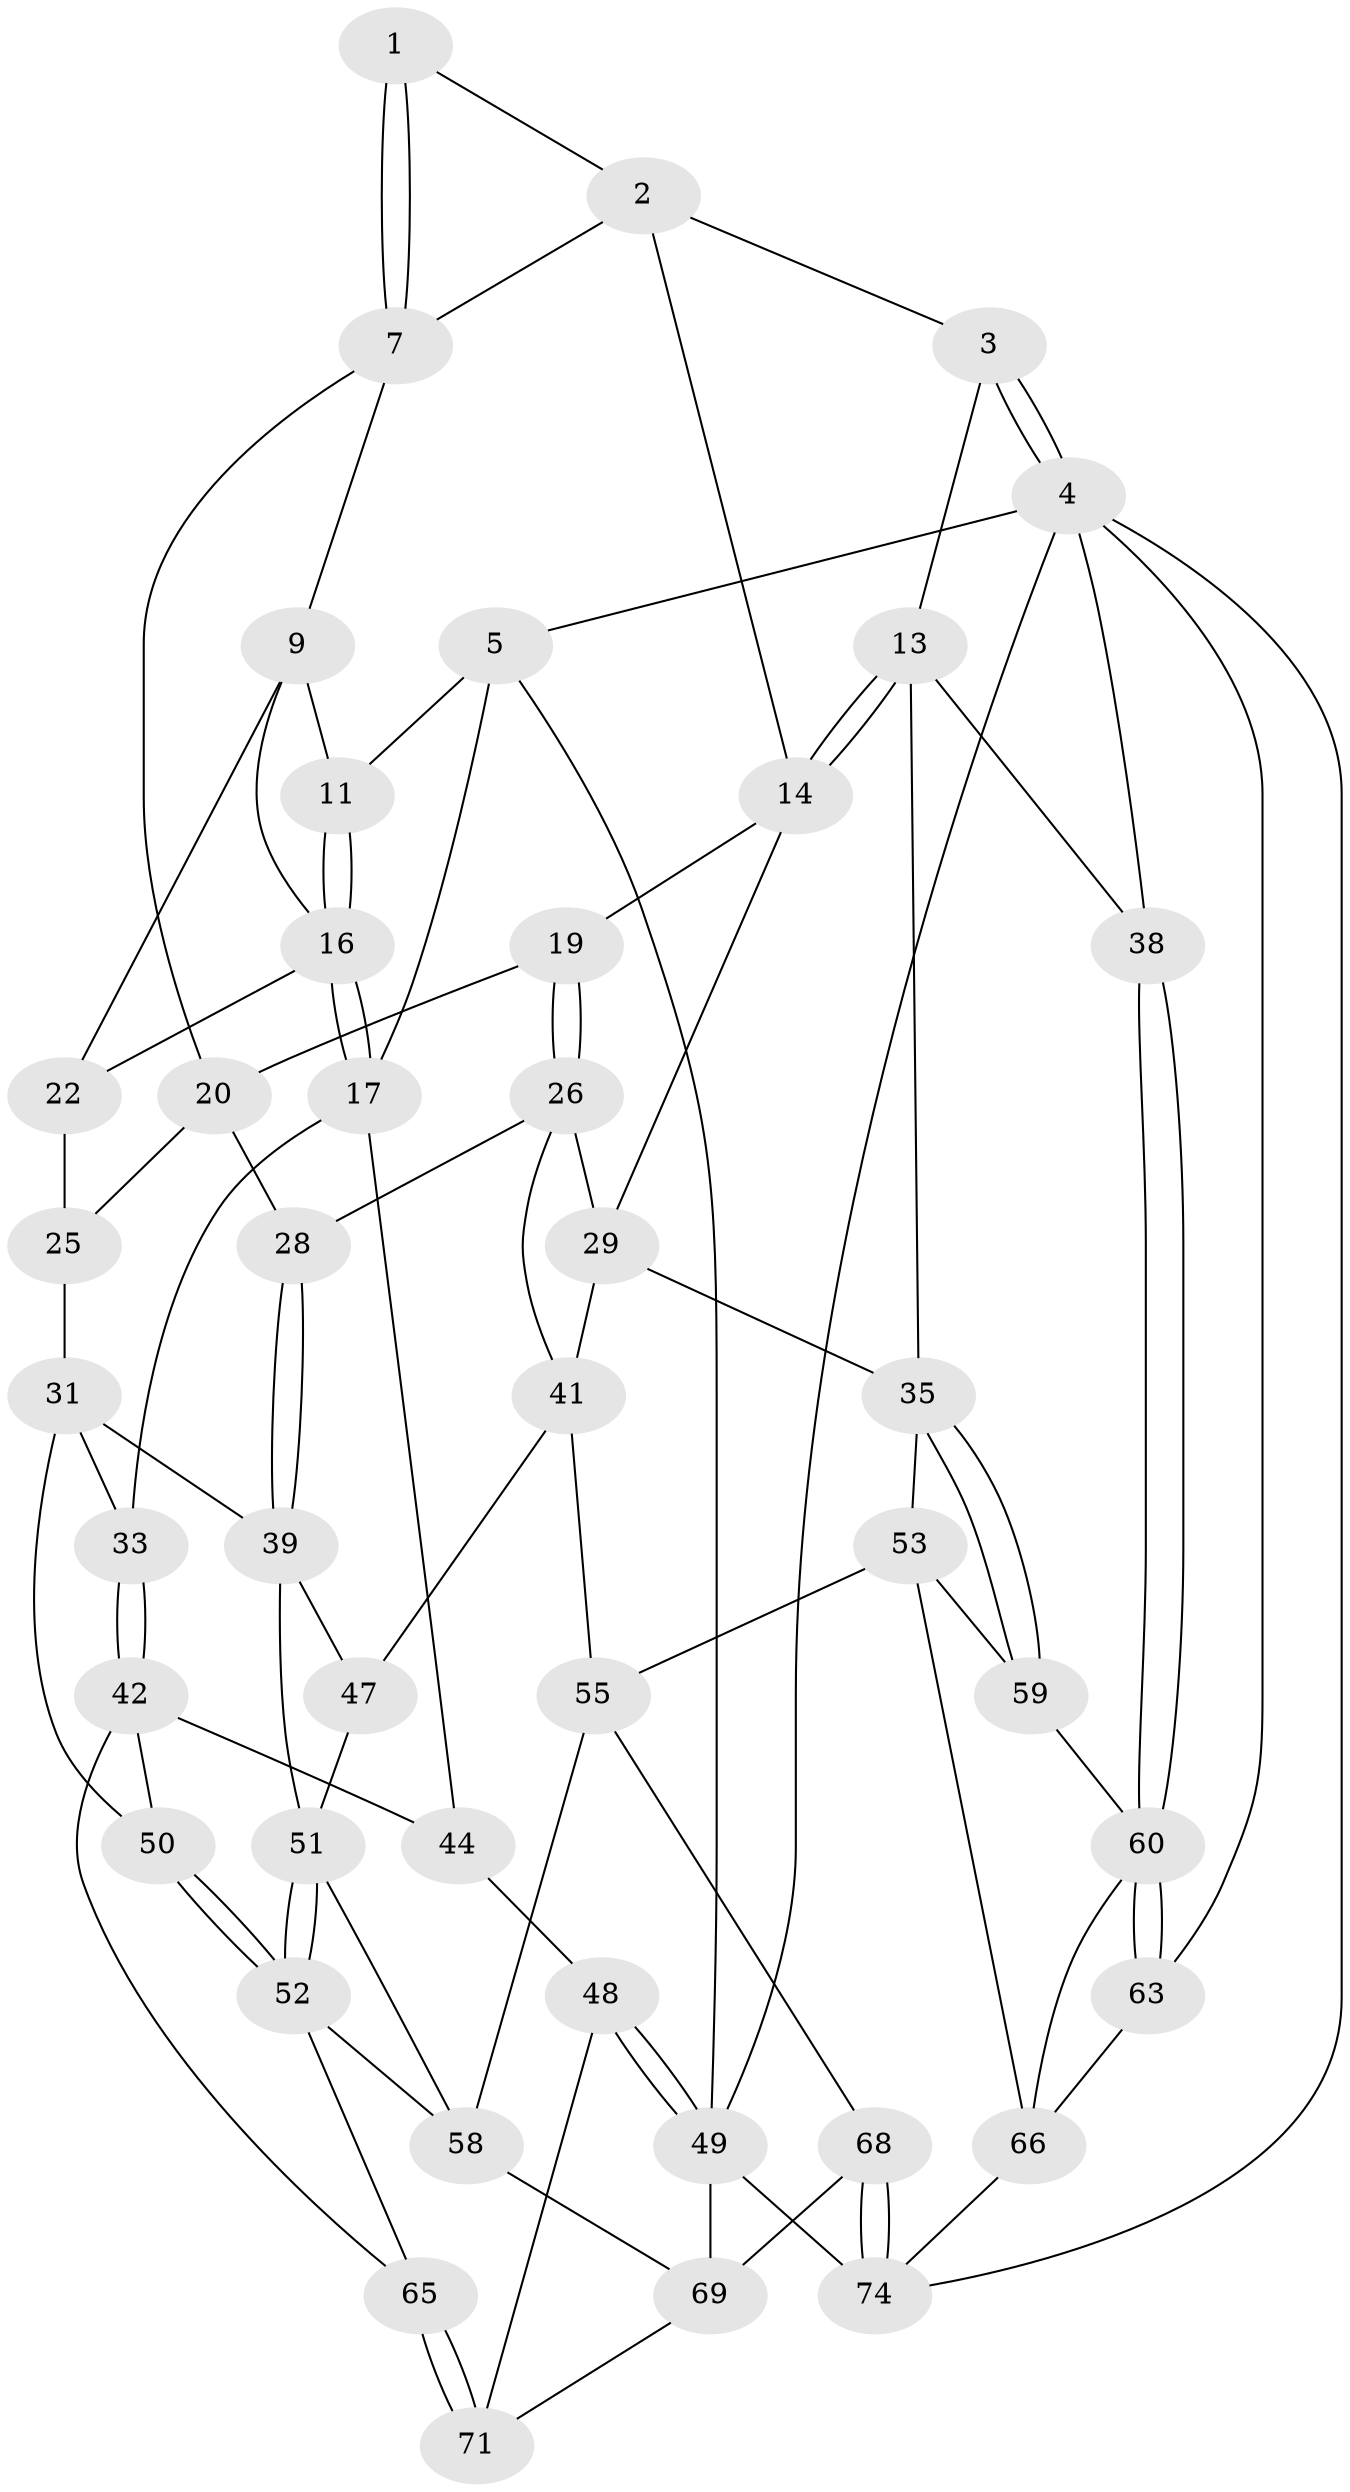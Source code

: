 // Generated by graph-tools (version 1.1) at 2025/24/03/03/25 07:24:35]
// undirected, 45 vertices, 98 edges
graph export_dot {
graph [start="1"]
  node [color=gray90,style=filled];
  1 [pos="+0.702154018562378+0"];
  2 [pos="+0.7421431327690649+0",super="+12"];
  3 [pos="+0.9069945271527785+0"];
  4 [pos="+1+0",super="+62"];
  5 [pos="+0+0",super="+6"];
  7 [pos="+0.5179454406595582+0.08963264171380983",super="+8"];
  9 [pos="+0.4236782017081069+0.12662728363692888",super="+10"];
  11 [pos="+0.3270266647213251+0.048148642703889834"];
  13 [pos="+0.8647796432717488+0.24002184007837304",super="+34"];
  14 [pos="+0.7854967909283486+0.22699505103437317",super="+15"];
  16 [pos="+0.18344307323436218+0.19442986571488385",super="+21"];
  17 [pos="+0.052680767157367914+0.2106722912030866",super="+18"];
  19 [pos="+0.6351214375289954+0.18919435061907464"];
  20 [pos="+0.4946724410735738+0.18257472031250643",super="+24"];
  22 [pos="+0.3711230736055784+0.22747284440641033",super="+23"];
  25 [pos="+0.37880976275539846+0.2924668023890012",super="+30"];
  26 [pos="+0.593876455700521+0.3310135060980092",super="+27"];
  28 [pos="+0.5066962179978124+0.33956830597302795"];
  29 [pos="+0.7703421964921412+0.2471255575572932",super="+37"];
  31 [pos="+0.27897849902544897+0.4095877967306505",super="+32"];
  33 [pos="+0.09952524588576415+0.32777174177890744"];
  35 [pos="+0.8938120607514539+0.4627431160158007",super="+36"];
  38 [pos="+1+0.29049892115388276"];
  39 [pos="+0.49267524519296624+0.3683181671228379",super="+40"];
  41 [pos="+0.6890123671173455+0.44165273440571756",super="+46"];
  42 [pos="+0.05693614475869633+0.5036405480562222",super="+43"];
  44 [pos="+0+0.5770677910823496",super="+45"];
  47 [pos="+0.5548549088613076+0.4947350811335735"];
  48 [pos="+0+1",super="+72"];
  49 [pos="+0+1",super="+76"];
  50 [pos="+0.12637181682168214+0.4927318678468826"];
  51 [pos="+0.3422529288560899+0.4808777367231186",super="+56"];
  52 [pos="+0.29446540941216637+0.5998969343928664",super="+64"];
  53 [pos="+0.7482747904686405+0.595997502920267",super="+54"];
  55 [pos="+0.6759041959335929+0.6485359670147496",super="+57"];
  58 [pos="+0.551736691759706+0.6310774692726766",super="+67"];
  59 [pos="+0.8894966898078264+0.5775228351071499"];
  60 [pos="+1+0.9966497843999204",super="+61"];
  63 [pos="+1+1"];
  65 [pos="+0.25972759814680907+0.6880344432877472"];
  66 [pos="+0.7261751469131938+0.6879921222448295",super="+73"];
  68 [pos="+0.5853221617267041+0.8671077550223298"];
  69 [pos="+0.41180642883202223+0.8046448256091602",super="+70"];
  71 [pos="+0.27346386468901673+0.8310409952562755"];
  74 [pos="+0.5965418516125408+0.8849136982431891",super="+75"];
  1 -- 2;
  1 -- 7;
  1 -- 7;
  2 -- 3;
  2 -- 7;
  2 -- 14;
  3 -- 4;
  3 -- 4;
  3 -- 13;
  4 -- 5;
  4 -- 38;
  4 -- 49;
  4 -- 74;
  4 -- 63;
  5 -- 49;
  5 -- 11;
  5 -- 17;
  7 -- 9;
  7 -- 20;
  9 -- 22;
  9 -- 11;
  9 -- 16;
  11 -- 16;
  11 -- 16;
  13 -- 14;
  13 -- 14;
  13 -- 35;
  13 -- 38;
  14 -- 29;
  14 -- 19;
  16 -- 17;
  16 -- 17;
  16 -- 22;
  17 -- 33;
  17 -- 44;
  19 -- 20;
  19 -- 26;
  19 -- 26;
  20 -- 25;
  20 -- 28;
  22 -- 25 [weight=2];
  25 -- 31;
  26 -- 29;
  26 -- 41;
  26 -- 28;
  28 -- 39;
  28 -- 39;
  29 -- 41;
  29 -- 35;
  31 -- 39;
  31 -- 33;
  31 -- 50;
  33 -- 42;
  33 -- 42;
  35 -- 59;
  35 -- 59;
  35 -- 53;
  38 -- 60;
  38 -- 60;
  39 -- 47;
  39 -- 51;
  41 -- 47;
  41 -- 55;
  42 -- 50;
  42 -- 65;
  42 -- 44;
  44 -- 48 [weight=2];
  47 -- 51;
  48 -- 49;
  48 -- 49;
  48 -- 71;
  49 -- 74;
  49 -- 69;
  50 -- 52;
  50 -- 52;
  51 -- 52;
  51 -- 52;
  51 -- 58;
  52 -- 65;
  52 -- 58;
  53 -- 59;
  53 -- 66;
  53 -- 55;
  55 -- 58;
  55 -- 68;
  58 -- 69;
  59 -- 60;
  60 -- 63;
  60 -- 63;
  60 -- 66;
  63 -- 66;
  65 -- 71;
  65 -- 71;
  66 -- 74;
  68 -- 69;
  68 -- 74;
  68 -- 74;
  69 -- 71;
}
